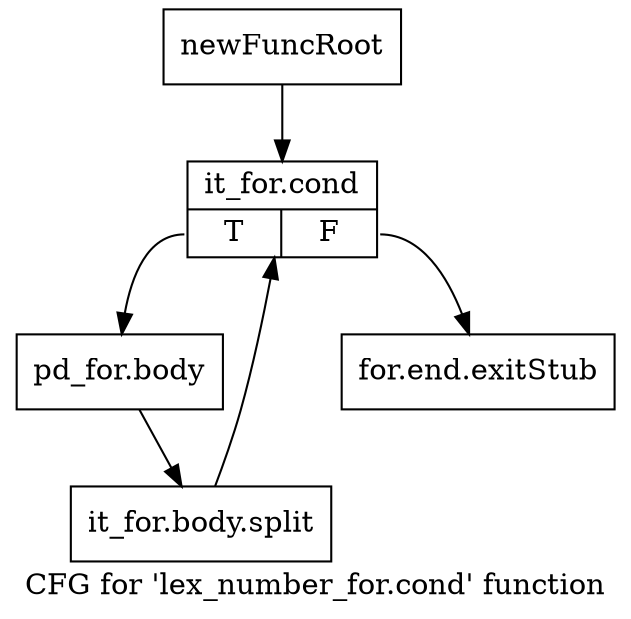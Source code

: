 digraph "CFG for 'lex_number_for.cond' function" {
	label="CFG for 'lex_number_for.cond' function";

	Node0x9f66830 [shape=record,label="{newFuncRoot}"];
	Node0x9f66830 -> Node0x9f6cda0;
	Node0x9f66880 [shape=record,label="{for.end.exitStub}"];
	Node0x9f6cda0 [shape=record,label="{it_for.cond|{<s0>T|<s1>F}}"];
	Node0x9f6cda0:s0 -> Node0x9f6cdf0;
	Node0x9f6cda0:s1 -> Node0x9f66880;
	Node0x9f6cdf0 [shape=record,label="{pd_for.body}"];
	Node0x9f6cdf0 -> Node0xef37e60;
	Node0xef37e60 [shape=record,label="{it_for.body.split}"];
	Node0xef37e60 -> Node0x9f6cda0;
}
